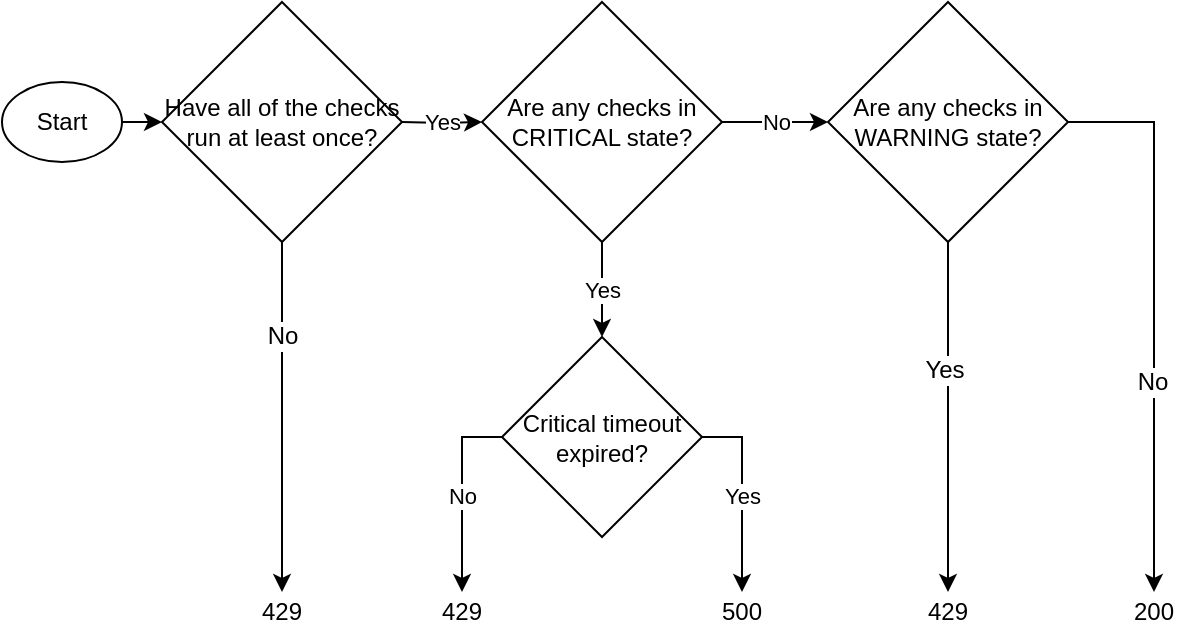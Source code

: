 <mxfile version="12.2.0" type="device" pages="1"><diagram id="uMNFkLVqYJovSJM81WF1" name="Page-1"><mxGraphModel dx="926" dy="516" grid="1" gridSize="10" guides="1" tooltips="1" connect="1" arrows="1" fold="1" page="1" pageScale="1" pageWidth="827" pageHeight="1169" math="0" shadow="0"><root><mxCell id="0"/><mxCell id="1" parent="0"/><mxCell id="vbzPjHU5NUSztEYvD-gQ-6" style="edgeStyle=orthogonalEdgeStyle;rounded=0;orthogonalLoop=1;jettySize=auto;html=1;exitX=0.5;exitY=1;exitDx=0;exitDy=0;entryX=0.5;entryY=0;entryDx=0;entryDy=0;" edge="1" parent="1" source="vbzPjHU5NUSztEYvD-gQ-3" target="vbzPjHU5NUSztEYvD-gQ-13"><mxGeometry relative="1" as="geometry"><mxPoint x="591" y="80" as="targetPoint"/></mxGeometry></mxCell><mxCell id="vbzPjHU5NUSztEYvD-gQ-7" value="No" style="text;html=1;resizable=0;points=[];align=center;verticalAlign=middle;labelBackgroundColor=#ffffff;" vertex="1" connectable="0" parent="vbzPjHU5NUSztEYvD-gQ-6"><mxGeometry x="-0.54" y="3" relative="1" as="geometry"><mxPoint x="-3" y="6" as="offset"/></mxGeometry></mxCell><mxCell id="vbzPjHU5NUSztEYvD-gQ-10" value="Yes" style="edgeStyle=orthogonalEdgeStyle;rounded=0;orthogonalLoop=1;jettySize=auto;html=1;entryX=0;entryY=0.5;entryDx=0;entryDy=0;" edge="1" parent="1" target="vbzPjHU5NUSztEYvD-gQ-9"><mxGeometry relative="1" as="geometry"><mxPoint x="221" y="80" as="sourcePoint"/></mxGeometry></mxCell><mxCell id="vbzPjHU5NUSztEYvD-gQ-3" value="Have all of the checks run at least once?" style="rhombus;whiteSpace=wrap;html=1;" vertex="1" parent="1"><mxGeometry x="101" y="20" width="120" height="120" as="geometry"/></mxCell><mxCell id="vbzPjHU5NUSztEYvD-gQ-16" value="Yes" style="edgeStyle=orthogonalEdgeStyle;rounded=0;orthogonalLoop=1;jettySize=auto;html=1;exitX=0.5;exitY=1;exitDx=0;exitDy=0;entryX=0.5;entryY=0;entryDx=0;entryDy=0;" edge="1" parent="1" source="vbzPjHU5NUSztEYvD-gQ-9" target="vbzPjHU5NUSztEYvD-gQ-15"><mxGeometry relative="1" as="geometry"/></mxCell><mxCell id="vbzPjHU5NUSztEYvD-gQ-32" value="No" style="edgeStyle=orthogonalEdgeStyle;rounded=0;orthogonalLoop=1;jettySize=auto;html=1;exitX=1;exitY=0.5;exitDx=0;exitDy=0;entryX=0;entryY=0.5;entryDx=0;entryDy=0;" edge="1" parent="1" source="vbzPjHU5NUSztEYvD-gQ-9" target="vbzPjHU5NUSztEYvD-gQ-21"><mxGeometry relative="1" as="geometry"/></mxCell><mxCell id="vbzPjHU5NUSztEYvD-gQ-9" value="Are any checks in CRITICAL state?" style="rhombus;whiteSpace=wrap;html=1;" vertex="1" parent="1"><mxGeometry x="261" y="20" width="120" height="120" as="geometry"/></mxCell><mxCell id="vbzPjHU5NUSztEYvD-gQ-13" value="429" style="text;html=1;strokeColor=none;fillColor=none;align=center;verticalAlign=middle;whiteSpace=wrap;rounded=0;" vertex="1" parent="1"><mxGeometry x="141" y="315" width="40" height="20" as="geometry"/></mxCell><mxCell id="vbzPjHU5NUSztEYvD-gQ-18" value="Yes" style="edgeStyle=orthogonalEdgeStyle;rounded=0;orthogonalLoop=1;jettySize=auto;html=1;exitX=1;exitY=0.5;exitDx=0;exitDy=0;" edge="1" parent="1" source="vbzPjHU5NUSztEYvD-gQ-15" target="vbzPjHU5NUSztEYvD-gQ-17"><mxGeometry relative="1" as="geometry"/></mxCell><mxCell id="vbzPjHU5NUSztEYvD-gQ-20" value="No" style="edgeStyle=orthogonalEdgeStyle;rounded=0;orthogonalLoop=1;jettySize=auto;html=1;exitX=0;exitY=0.5;exitDx=0;exitDy=0;entryX=0.5;entryY=0;entryDx=0;entryDy=0;" edge="1" parent="1" source="vbzPjHU5NUSztEYvD-gQ-15" target="vbzPjHU5NUSztEYvD-gQ-30"><mxGeometry relative="1" as="geometry"><mxPoint x="251" y="311" as="targetPoint"/></mxGeometry></mxCell><mxCell id="vbzPjHU5NUSztEYvD-gQ-15" value="Critical timeout expired?" style="rhombus;whiteSpace=wrap;html=1;" vertex="1" parent="1"><mxGeometry x="271" y="187.5" width="100" height="100" as="geometry"/></mxCell><mxCell id="vbzPjHU5NUSztEYvD-gQ-17" value="500" style="text;html=1;strokeColor=none;fillColor=none;align=center;verticalAlign=middle;whiteSpace=wrap;rounded=0;" vertex="1" parent="1"><mxGeometry x="371" y="315" width="40" height="20" as="geometry"/></mxCell><mxCell id="vbzPjHU5NUSztEYvD-gQ-30" value="429" style="text;html=1;strokeColor=none;fillColor=none;align=center;verticalAlign=middle;whiteSpace=wrap;rounded=0;" vertex="1" parent="1"><mxGeometry x="231" y="315" width="40" height="20" as="geometry"/></mxCell><mxCell id="vbzPjHU5NUSztEYvD-gQ-27" style="edgeStyle=orthogonalEdgeStyle;rounded=0;orthogonalLoop=1;jettySize=auto;html=1;exitX=0.5;exitY=1;exitDx=0;exitDy=0;entryX=0.5;entryY=0;entryDx=0;entryDy=0;" edge="1" parent="1" source="vbzPjHU5NUSztEYvD-gQ-21" target="vbzPjHU5NUSztEYvD-gQ-26"><mxGeometry relative="1" as="geometry"><mxPoint x="494" y="275" as="targetPoint"/></mxGeometry></mxCell><mxCell id="vbzPjHU5NUSztEYvD-gQ-29" value="Yes" style="text;html=1;resizable=0;points=[];align=center;verticalAlign=middle;labelBackgroundColor=#ffffff;" vertex="1" connectable="0" parent="vbzPjHU5NUSztEYvD-gQ-27"><mxGeometry x="-0.267" y="-2" relative="1" as="geometry"><mxPoint as="offset"/></mxGeometry></mxCell><mxCell id="vbzPjHU5NUSztEYvD-gQ-40" style="edgeStyle=orthogonalEdgeStyle;rounded=0;orthogonalLoop=1;jettySize=auto;html=1;exitX=1;exitY=0.5;exitDx=0;exitDy=0;entryX=0.5;entryY=0;entryDx=0;entryDy=0;" edge="1" parent="1" source="vbzPjHU5NUSztEYvD-gQ-21" target="vbzPjHU5NUSztEYvD-gQ-39"><mxGeometry relative="1" as="geometry"/></mxCell><mxCell id="vbzPjHU5NUSztEYvD-gQ-41" value="No" style="text;html=1;resizable=0;points=[];align=center;verticalAlign=middle;labelBackgroundColor=#ffffff;" vertex="1" connectable="0" parent="vbzPjHU5NUSztEYvD-gQ-40"><mxGeometry x="0.245" y="-1" relative="1" as="geometry"><mxPoint as="offset"/></mxGeometry></mxCell><mxCell id="vbzPjHU5NUSztEYvD-gQ-21" value="Are any checks in WARNING state?" style="rhombus;whiteSpace=wrap;html=1;" vertex="1" parent="1"><mxGeometry x="434" y="20" width="120" height="120" as="geometry"/></mxCell><mxCell id="vbzPjHU5NUSztEYvD-gQ-26" value="429" style="text;html=1;strokeColor=none;fillColor=none;align=center;verticalAlign=middle;whiteSpace=wrap;rounded=0;" vertex="1" parent="1"><mxGeometry x="474" y="315" width="40" height="20" as="geometry"/></mxCell><mxCell id="vbzPjHU5NUSztEYvD-gQ-38" style="edgeStyle=orthogonalEdgeStyle;rounded=0;orthogonalLoop=1;jettySize=auto;html=1;exitX=1;exitY=0.5;exitDx=0;exitDy=0;entryX=0;entryY=0.5;entryDx=0;entryDy=0;" edge="1" parent="1" source="vbzPjHU5NUSztEYvD-gQ-37" target="vbzPjHU5NUSztEYvD-gQ-3"><mxGeometry relative="1" as="geometry"/></mxCell><mxCell id="vbzPjHU5NUSztEYvD-gQ-37" value="Start" style="ellipse;whiteSpace=wrap;html=1;" vertex="1" parent="1"><mxGeometry x="21" y="60" width="60" height="40" as="geometry"/></mxCell><mxCell id="vbzPjHU5NUSztEYvD-gQ-39" value="200" style="text;html=1;strokeColor=none;fillColor=none;align=center;verticalAlign=middle;whiteSpace=wrap;rounded=0;" vertex="1" parent="1"><mxGeometry x="577" y="315" width="40" height="20" as="geometry"/></mxCell></root></mxGraphModel></diagram></mxfile>